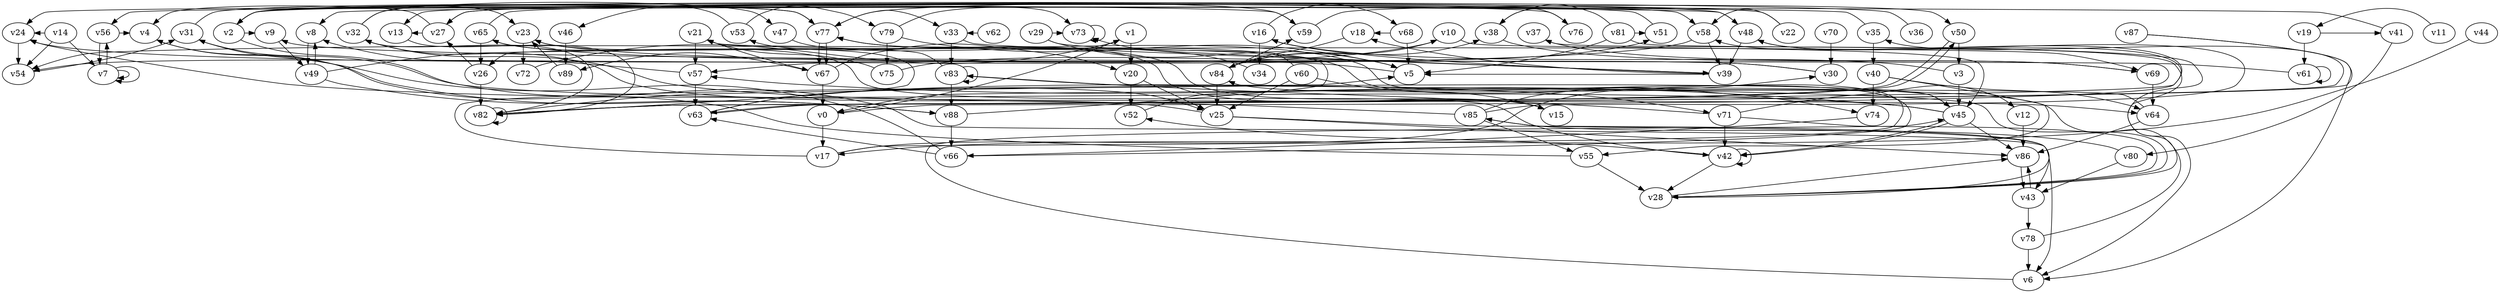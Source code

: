 // Benchmark game 123 - 90 vertices
digraph G {
    v0 [name="v0", player=1];
    v1 [name="v1", player=0];
    v2 [name="v2", player=1, target=1];
    v3 [name="v3", player=0];
    v4 [name="v4", player=1];
    v5 [name="v5", player=0];
    v6 [name="v6", player=0];
    v7 [name="v7", player=1];
    v8 [name="v8", player=0];
    v9 [name="v9", player=1];
    v10 [name="v10", player=1];
    v11 [name="v11", player=0];
    v12 [name="v12", player=1];
    v13 [name="v13", player=1];
    v14 [name="v14", player=0];
    v15 [name="v15", player=1];
    v16 [name="v16", player=1];
    v17 [name="v17", player=0];
    v18 [name="v18", player=0];
    v19 [name="v19", player=0];
    v20 [name="v20", player=1];
    v21 [name="v21", player=0];
    v22 [name="v22", player=1];
    v23 [name="v23", player=0];
    v24 [name="v24", player=0, target=1];
    v25 [name="v25", player=0];
    v26 [name="v26", player=0];
    v27 [name="v27", player=1];
    v28 [name="v28", player=0];
    v29 [name="v29", player=1, target=1];
    v30 [name="v30", player=0];
    v31 [name="v31", player=1];
    v32 [name="v32", player=1];
    v33 [name="v33", player=0];
    v34 [name="v34", player=1, target=1];
    v35 [name="v35", player=0];
    v36 [name="v36", player=1];
    v37 [name="v37", player=0];
    v38 [name="v38", player=1];
    v39 [name="v39", player=0];
    v40 [name="v40", player=1];
    v41 [name="v41", player=0];
    v42 [name="v42", player=0];
    v43 [name="v43", player=1];
    v44 [name="v44", player=0];
    v45 [name="v45", player=0];
    v46 [name="v46", player=0];
    v47 [name="v47", player=0];
    v48 [name="v48", player=0];
    v49 [name="v49", player=0];
    v50 [name="v50", player=1];
    v51 [name="v51", player=0];
    v52 [name="v52", player=0];
    v53 [name="v53", player=0];
    v54 [name="v54", player=0, target=1];
    v55 [name="v55", player=1];
    v56 [name="v56", player=0];
    v57 [name="v57", player=0];
    v58 [name="v58", player=0];
    v59 [name="v59", player=1];
    v60 [name="v60", player=1, target=1];
    v61 [name="v61", player=0];
    v62 [name="v62", player=1];
    v63 [name="v63", player=1, target=1];
    v64 [name="v64", player=0];
    v65 [name="v65", player=1];
    v66 [name="v66", player=1, target=1];
    v67 [name="v67", player=0];
    v68 [name="v68", player=1];
    v69 [name="v69", player=1];
    v70 [name="v70", player=0];
    v71 [name="v71", player=0];
    v72 [name="v72", player=1];
    v73 [name="v73", player=1];
    v74 [name="v74", player=1];
    v75 [name="v75", player=0];
    v76 [name="v76", player=1];
    v77 [name="v77", player=0];
    v78 [name="v78", player=1];
    v79 [name="v79", player=1, target=1];
    v80 [name="v80", player=1];
    v81 [name="v81", player=1];
    v82 [name="v82", player=0];
    v83 [name="v83", player=0];
    v84 [name="v84", player=0, target=1];
    v85 [name="v85", player=1];
    v86 [name="v86", player=0];
    v87 [name="v87", player=0];
    v88 [name="v88", player=0];
    v89 [name="v89", player=1];

    v0 -> v58 [constraint="time % 2 == 1"];
    v1 -> v0 [constraint="time % 3 == 1"];
    v2 -> v6 [constraint="time % 3 == 2"];
    v3 -> v45;
    v4 -> v88 [constraint="time <= 12"];
    v5 -> v24 [constraint="time >= 2"];
    v6 -> v45 [constraint="time == 5"];
    v7 -> v7 [constraint="time % 3 == 1"];
    v8 -> v49;
    v9 -> v49 [constraint="time % 2 == 0"];
    v10 -> v57 [constraint="time >= 15"];
    v11 -> v19 [constraint="time % 4 == 0"];
    v12 -> v86;
    v13 -> v82 [constraint="time >= 7"];
    v14 -> v7 [constraint="time <= 22"];
    v15 -> v53 [constraint="(time % 2 == 0) || (time % 3 == 2)"];
    v16 -> v34;
    v17 -> v30 [constraint="time % 6 == 1"];
    v18 -> v84 [constraint="time % 5 == 3"];
    v19 -> v61;
    v20 -> v52;
    v21 -> v67 [constraint="time == 6"];
    v22 -> v27 [constraint="time >= 10"];
    v23 -> v82 [constraint="(time % 3 == 1) || (time % 5 == 1)"];
    v24 -> v54;
    v25 -> v43 [constraint="time == 16"];
    v26 -> v82;
    v27 -> v4 [constraint="time == 1"];
    v28 -> v86 [constraint="time % 6 == 1"];
    v29 -> v5 [constraint="time == 19"];
    v30 -> v23 [constraint="time == 18"];
    v31 -> v64 [constraint="time >= 6"];
    v32 -> v47 [constraint="time <= 14"];
    v33 -> v39 [constraint="time >= 10"];
    v34 -> v73 [constraint="time >= 13"];
    v35 -> v8 [constraint="time >= 5"];
    v36 -> v27 [constraint="time == 12"];
    v37 -> v6 [constraint="time == 5"];
    v38 -> v76 [constraint="time % 6 == 4"];
    v39 -> v5 [constraint="time == 2"];
    v40 -> v74;
    v41 -> v80 [constraint="time % 4 == 1"];
    v42 -> v52 [constraint="time == 8"];
    v43 -> v78;
    v44 -> v17 [constraint="time >= 2"];
    v45 -> v57 [constraint="time == 18"];
    v46 -> v89;
    v47 -> v15 [constraint="time >= 7"];
    v48 -> v56 [constraint="time == 0"];
    v49 -> v88 [constraint="(time >= 5) && (time <= 18)"];
    v50 -> v63 [constraint="time == 6"];
    v51 -> v13 [constraint="time == 14"];
    v52 -> v45 [constraint="time % 3 == 0"];
    v53 -> v79 [constraint="time == 17"];
    v54 -> v31 [constraint="time >= 7"];
    v55 -> v4 [constraint="time <= 23"];
    v56 -> v7;
    v57 -> v63;
    v58 -> v54 [constraint="time == 11"];
    v59 -> v50 [constraint="time == 11"];
    v60 -> v26 [constraint="time >= 6"];
    v61 -> v9 [constraint="time <= 12"];
    v62 -> v33 [constraint="time % 5 == 2"];
    v63 -> v25 [constraint="time % 3 == 1"];
    v64 -> v0 [constraint="time % 3 == 0"];
    v65 -> v58 [constraint="time % 2 == 0"];
    v66 -> v63 [constraint="time % 2 == 0"];
    v67 -> v0;
    v68 -> v18 [constraint="time >= 1"];
    v69 -> v64;
    v70 -> v30;
    v71 -> v12 [constraint="time >= 7"];
    v72 -> v1 [constraint="time % 6 == 0"];
    v73 -> v73 [constraint="time == 15"];
    v74 -> v66 [constraint="time % 4 == 0"];
    v75 -> v51 [constraint="time == 18"];
    v76 -> v2 [constraint="time == 12"];
    v77 -> v33 [constraint="time == 19"];
    v78 -> v6;
    v79 -> v75;
    v80 -> v85 [constraint="time >= 15"];
    v81 -> v51 [constraint="time >= 7"];
    v82 -> v82;
    v83 -> v88;
    v84 -> v59 [constraint="time % 5 == 1"];
    v85 -> v55;
    v86 -> v43;
    v87 -> v82 [constraint="time >= 1"];
    v88 -> v21 [constraint="time >= 1"];
    v89 -> v23 [constraint="time % 4 == 3"];
    v45 -> v42 [constraint="time % 2 == 1"];
    v49 -> v69 [constraint="time % 5 == 2"];
    v79 -> v73 [constraint="time <= 11"];
    v85 -> v74 [constraint="time == 8"];
    v45 -> v24 [constraint="time <= 7"];
    v68 -> v5;
    v69 -> v37 [constraint="time % 5 == 0"];
    v81 -> v38 [constraint="time == 7"];
    v28 -> v85 [constraint="time % 5 == 1"];
    v48 -> v82 [constraint="time % 6 == 0"];
    v65 -> v42 [constraint="time == 7"];
    v59 -> v77 [constraint="time == 12"];
    v27 -> v13 [constraint="time % 3 == 2"];
    v32 -> v23 [constraint="time >= 1"];
    v1 -> v20;
    v75 -> v21 [constraint="time % 6 == 2"];
    v20 -> v25;
    v84 -> v10 [constraint="time == 5"];
    v14 -> v54 [constraint="time == 0"];
    v66 -> v77 [constraint="time == 2"];
    v2 -> v48 [constraint="time <= 18"];
    v40 -> v64 [constraint="time <= 19"];
    v64 -> v86;
    v39 -> v16 [constraint="time >= 14"];
    v53 -> v46 [constraint="time % 6 == 1"];
    v71 -> v42;
    v81 -> v5 [constraint="time % 4 == 2"];
    v80 -> v43;
    v29 -> v73 [constraint="time % 3 == 2"];
    v25 -> v32 [constraint="time == 12"];
    v77 -> v2 [constraint="time % 4 == 2"];
    v77 -> v67 [constraint="time == 1"];
    v17 -> v77 [constraint="time >= 13"];
    v42 -> v28;
    v71 -> v28 [constraint="time <= 16"];
    v84 -> v25;
    v2 -> v59 [constraint="time <= 8"];
    v79 -> v5 [constraint="time >= 12"];
    v67 -> v89 [constraint="time == 13"];
    v2 -> v9 [constraint="time == 16"];
    v81 -> v28 [constraint="time <= 12"];
    v35 -> v40;
    v77 -> v67;
    v82 -> v32 [constraint="time == 2"];
    v65 -> v26;
    v63 -> v71 [constraint="time % 4 == 3"];
    v39 -> v18 [constraint="time <= 5"];
    v58 -> v39;
    v17 -> v5 [constraint="time >= 10"];
    v45 -> v86;
    v7 -> v56 [constraint="time % 5 == 3"];
    v42 -> v42;
    v41 -> v24 [constraint="(time % 4 == 1) || (time % 5 == 0)"];
    v83 -> v28 [constraint="time == 14"];
    v26 -> v27 [constraint="(time % 2 == 1) || (time % 4 == 1)"];
    v10 -> v45 [constraint="time >= 2"];
    v55 -> v28;
    v40 -> v55 [constraint="time == 2"];
    v82 -> v35 [constraint="time % 3 == 2"];
    v33 -> v83;
    v38 -> v69 [constraint="time == 14"];
    v67 -> v20 [constraint="time % 4 == 3"];
    v60 -> v25;
    v49 -> v8;
    v50 -> v3;
    v85 -> v32 [constraint="time >= 10"];
    v48 -> v39;
    v7 -> v7 [constraint="time >= 10"];
    v19 -> v41 [constraint="time == 16"];
    v25 -> v86 [constraint="time == 19"];
    v83 -> v54 [constraint="time >= 8"];
    v66 -> v31 [constraint="time % 6 == 3"];
    v61 -> v61 [constraint="time == 8"];
    v0 -> v17;
    v60 -> v15;
    v14 -> v24 [constraint="time == 0"];
    v16 -> v68 [constraint="time % 3 == 1"];
    v45 -> v82 [constraint="time >= 6"];
    v23 -> v72;
    v85 -> v48 [constraint="time == 12"];
    v22 -> v58 [constraint="time == 8"];
    v43 -> v86 [constraint="time >= 1"];
    v29 -> v39 [constraint="time % 6 == 4"];
    v31 -> v77 [constraint="time == 19"];
    v45 -> v42;
    v84 -> v38 [constraint="time % 3 == 0"];
    v87 -> v6 [constraint="time <= 13"];
    v56 -> v4 [constraint="time == 8"];
    v63 -> v50 [constraint="time == 6"];
    v78 -> v84 [constraint="(time >= 1) && (time <= 16)"];
    v71 -> v83 [constraint="time == 19"];
    v21 -> v57;
    v30 -> v65 [constraint="time % 3 == 2"];
    v57 -> v8 [constraint="time <= 16"];
    v88 -> v66;
    v83 -> v83 [constraint="time >= 4"];
    v3 -> v16 [constraint="time >= 10"];
}
